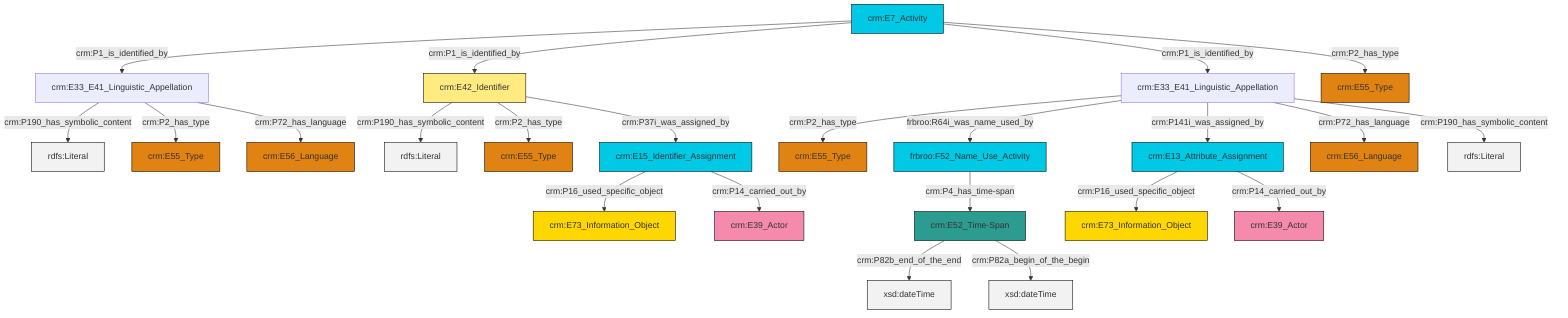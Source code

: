 graph TD
classDef Literal fill:#f2f2f2,stroke:#000000;
classDef CRM_Entity fill:#FFFFFF,stroke:#000000;
classDef Temporal_Entity fill:#00C9E6, stroke:#000000;
classDef Type fill:#E18312, stroke:#000000;
classDef Time-Span fill:#2C9C91, stroke:#000000;
classDef Appellation fill:#FFEB7F, stroke:#000000;
classDef Place fill:#008836, stroke:#000000;
classDef Persistent_Item fill:#B266B2, stroke:#000000;
classDef Conceptual_Object fill:#FFD700, stroke:#000000;
classDef Physical_Thing fill:#D2B48C, stroke:#000000;
classDef Actor fill:#f58aad, stroke:#000000;
classDef PC_Classes fill:#4ce600, stroke:#000000;
classDef Multi fill:#cccccc,stroke:#000000;

0["crm:E7_Activity"]:::Temporal_Entity -->|crm:P1_is_identified_by| 1["crm:E33_E41_Linguistic_Appellation"]:::Default
2["crm:E13_Attribute_Assignment"]:::Temporal_Entity -->|crm:P16_used_specific_object| 3["crm:E73_Information_Object"]:::Conceptual_Object
0["crm:E7_Activity"]:::Temporal_Entity -->|crm:P1_is_identified_by| 9["crm:E42_Identifier"]:::Appellation
0["crm:E7_Activity"]:::Temporal_Entity -->|crm:P1_is_identified_by| 13["crm:E33_E41_Linguistic_Appellation"]:::Default
9["crm:E42_Identifier"]:::Appellation -->|crm:P190_has_symbolic_content| 16[rdfs:Literal]:::Literal
9["crm:E42_Identifier"]:::Appellation -->|crm:P2_has_type| 17["crm:E55_Type"]:::Type
13["crm:E33_E41_Linguistic_Appellation"]:::Default -->|crm:P2_has_type| 18["crm:E55_Type"]:::Type
10["crm:E15_Identifier_Assignment"]:::Temporal_Entity -->|crm:P16_used_specific_object| 19["crm:E73_Information_Object"]:::Conceptual_Object
13["crm:E33_E41_Linguistic_Appellation"]:::Default -->|frbroo:R64i_was_name_used_by| 4["frbroo:F52_Name_Use_Activity"]:::Temporal_Entity
13["crm:E33_E41_Linguistic_Appellation"]:::Default -->|crm:P141i_was_assigned_by| 2["crm:E13_Attribute_Assignment"]:::Temporal_Entity
1["crm:E33_E41_Linguistic_Appellation"]:::Default -->|crm:P190_has_symbolic_content| 21[rdfs:Literal]:::Literal
2["crm:E13_Attribute_Assignment"]:::Temporal_Entity -->|crm:P14_carried_out_by| 28["crm:E39_Actor"]:::Actor
10["crm:E15_Identifier_Assignment"]:::Temporal_Entity -->|crm:P14_carried_out_by| 7["crm:E39_Actor"]:::Actor
0["crm:E7_Activity"]:::Temporal_Entity -->|crm:P2_has_type| 30["crm:E55_Type"]:::Type
13["crm:E33_E41_Linguistic_Appellation"]:::Default -->|crm:P72_has_language| 32["crm:E56_Language"]:::Type
25["crm:E52_Time-Span"]:::Time-Span -->|crm:P82b_end_of_the_end| 35[xsd:dateTime]:::Literal
9["crm:E42_Identifier"]:::Appellation -->|crm:P37i_was_assigned_by| 10["crm:E15_Identifier_Assignment"]:::Temporal_Entity
1["crm:E33_E41_Linguistic_Appellation"]:::Default -->|crm:P2_has_type| 14["crm:E55_Type"]:::Type
1["crm:E33_E41_Linguistic_Appellation"]:::Default -->|crm:P72_has_language| 22["crm:E56_Language"]:::Type
25["crm:E52_Time-Span"]:::Time-Span -->|crm:P82a_begin_of_the_begin| 37[xsd:dateTime]:::Literal
4["frbroo:F52_Name_Use_Activity"]:::Temporal_Entity -->|crm:P4_has_time-span| 25["crm:E52_Time-Span"]:::Time-Span
13["crm:E33_E41_Linguistic_Appellation"]:::Default -->|crm:P190_has_symbolic_content| 38[rdfs:Literal]:::Literal